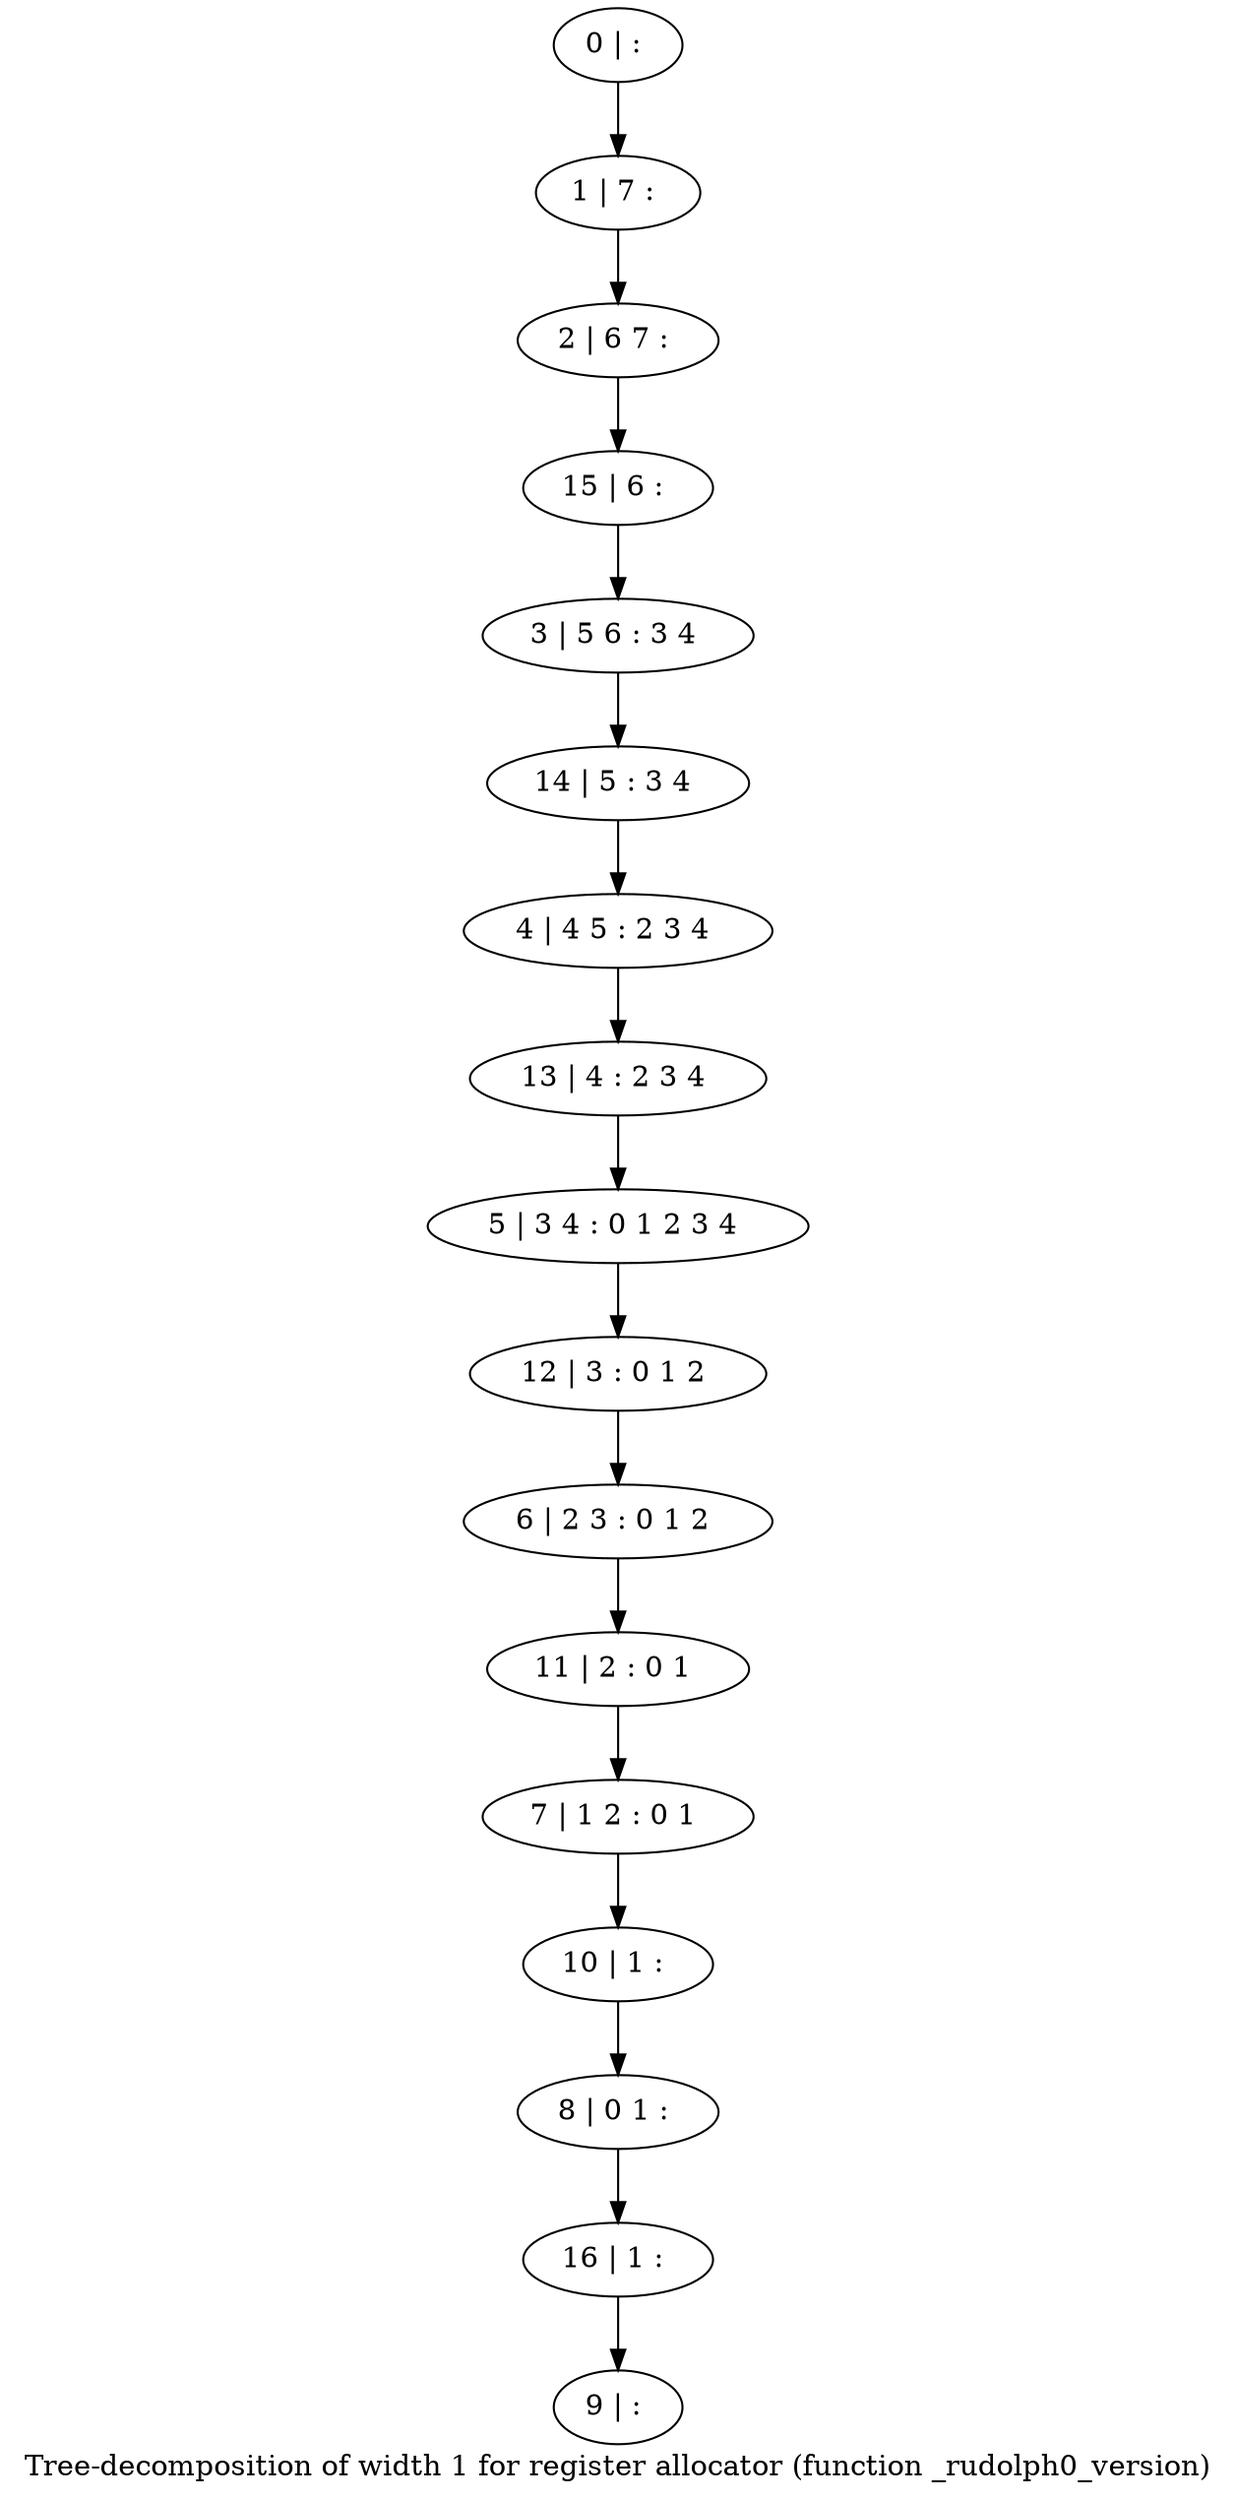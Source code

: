 digraph G {
graph [label="Tree-decomposition of width 1 for register allocator (function _rudolph0_version)"]
0[label="0 | : "];
1[label="1 | 7 : "];
2[label="2 | 6 7 : "];
3[label="3 | 5 6 : 3 4 "];
4[label="4 | 4 5 : 2 3 4 "];
5[label="5 | 3 4 : 0 1 2 3 4 "];
6[label="6 | 2 3 : 0 1 2 "];
7[label="7 | 1 2 : 0 1 "];
8[label="8 | 0 1 : "];
9[label="9 | : "];
10[label="10 | 1 : "];
11[label="11 | 2 : 0 1 "];
12[label="12 | 3 : 0 1 2 "];
13[label="13 | 4 : 2 3 4 "];
14[label="14 | 5 : 3 4 "];
15[label="15 | 6 : "];
16[label="16 | 1 : "];
0->1 ;
1->2 ;
10->8 ;
7->10 ;
11->7 ;
6->11 ;
12->6 ;
5->12 ;
13->5 ;
4->13 ;
14->4 ;
3->14 ;
15->3 ;
2->15 ;
16->9 ;
8->16 ;
}
